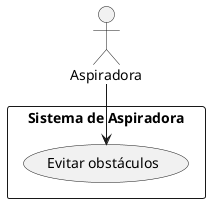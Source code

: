 @startuml
actor Aspiradora

rectangle "Sistema de Aspiradora" {
    usecase "Evitar obstáculos"
}

Aspiradora --> "Evitar obstáculos"
@enduml